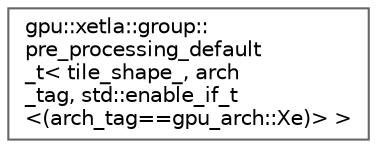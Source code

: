 digraph "Graphical Class Hierarchy"
{
 // LATEX_PDF_SIZE
  bgcolor="transparent";
  edge [fontname=Helvetica,fontsize=10,labelfontname=Helvetica,labelfontsize=10];
  node [fontname=Helvetica,fontsize=10,shape=box,height=0.2,width=0.4];
  rankdir="LR";
  Node0 [id="Node000000",label="gpu::xetla::group::\lpre_processing_default\l_t\< tile_shape_, arch\l_tag, std::enable_if_t\l\<(arch_tag==gpu_arch::Xe)\> \>",height=0.2,width=0.4,color="grey40", fillcolor="white", style="filled",URL="$classgpu_1_1xetla_1_1group_1_1pre__processing__default__t_3_01tile__shape___00_01arch__tag_00_013e7e9287cf4e42f53915424921bb2256.html",tooltip="gemm default pre_processing functor. Specialized for Xe architecture."];
}
